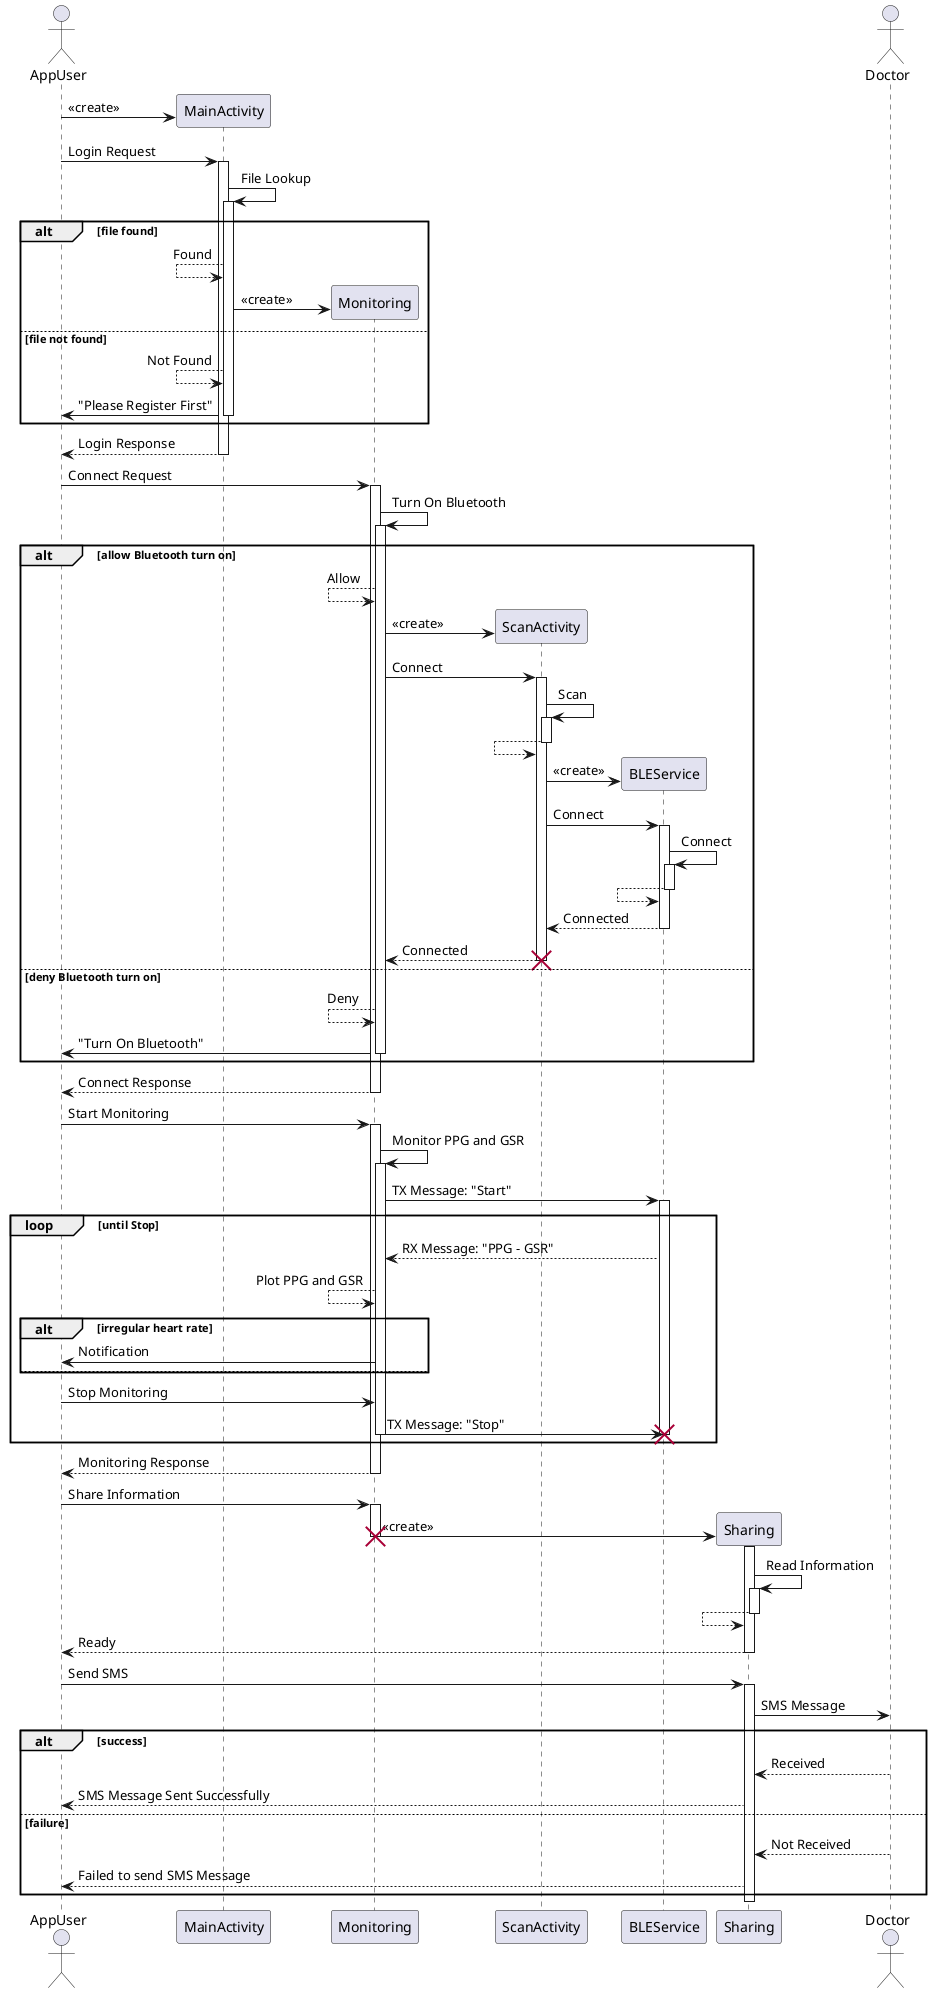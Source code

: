 @startuml

actor AppUser

create MainActivity
AppUser -> MainActivity: <<create>>
AppUser -> MainActivity: Login Request

activate MainActivity
MainActivity -> MainActivity: File Lookup

activate MainActivity

alt file found
MainActivity <-- MainActivity: Found
create Monitoring
MainActivity -> Monitoring: <<create>>

else file not found
MainActivity <-- MainActivity: Not Found
AppUser <- MainActivity: "Please Register First"
deactivate MainActivity
end

AppUser <-- MainActivity: Login Response
deactivate MainActivity

AppUser -> Monitoring: Connect Request
activate Monitoring

Monitoring -> Monitoring: Turn On Bluetooth
activate Monitoring

alt allow Bluetooth turn on
Monitoring <-- Monitoring: Allow
create ScanActivity
Monitoring -> ScanActivity: <<create>>
Monitoring -> ScanActivity: Connect
activate ScanActivity
ScanActivity -> ScanActivity: Scan
activate ScanActivity
ScanActivity <-- ScanActivity
deactivate ScanActivity
create BLEService
ScanActivity -> BLEService: <<create>>
ScanActivity -> BLEService : Connect
activate BLEService
BLEService -> BLEService: Connect
activate BLEService
BLEService <-- BLEService
deactivate BLEService
ScanActivity <-- BLEService: Connected
deactivate BLEService
Monitoring <-- ScanActivity: Connected
destroy ScanActivity

else deny Bluetooth turn on
Monitoring <-- Monitoring: Deny
AppUser <- Monitoring: "Turn On Bluetooth"
deactivate Monitoring
end

AppUser <-- Monitoring: Connect Response
deactivate Monitoring

AppUser -> Monitoring: Start Monitoring
activate Monitoring
Monitoring -> Monitoring: Monitor PPG and GSR
activate Monitoring
Monitoring -> BLEService: TX Message: "Start"

loop until Stop
activate BLEService
Monitoring <-- BLEService: RX Message: "PPG - GSR"
Monitoring <-- Monitoring: Plot PPG and GSR
alt irregular heart rate
AppUser <- Monitoring: Notification
else
end
AppUser -> Monitoring: Stop Monitoring
Monitoring -> BLEService: TX Message: "Stop"
destroy BLEService
deactivate Monitoring
end

AppUser <-- Monitoring: Monitoring Response
deactivate Monitoring


AppUser -> Monitoring: Share Information
activate Monitoring
create Sharing
Monitoring -> Sharing: <<create>>
destroy Monitoring
activate Sharing
Sharing -> Sharing: Read Information
activate Sharing
Sharing <-- Sharing
deactivate Sharing
AppUser <-- Sharing: Ready
deactivate Sharing

actor Doctor
AppUser -> Sharing: Send SMS
activate Sharing
Sharing -> Doctor: SMS Message
alt success
Sharing <-- Doctor: Received
AppUser <-- Sharing: SMS Message Sent Successfully
else failure
Sharing <-- Doctor: Not Received
AppUser <-- Sharing: Failed to send SMS Message
end


deactivate Sharing

@enduml